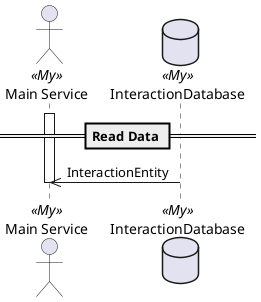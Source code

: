 @startuml read-data

== Read Data ==

actor "Main Service" as MainService <<My>>
database "InteractionDatabase" as InteractionDatabase <<My>>

activate MainService
InteractionDatabase ->> MainService: InteractionEntity

deactivate MainService

@enduml
